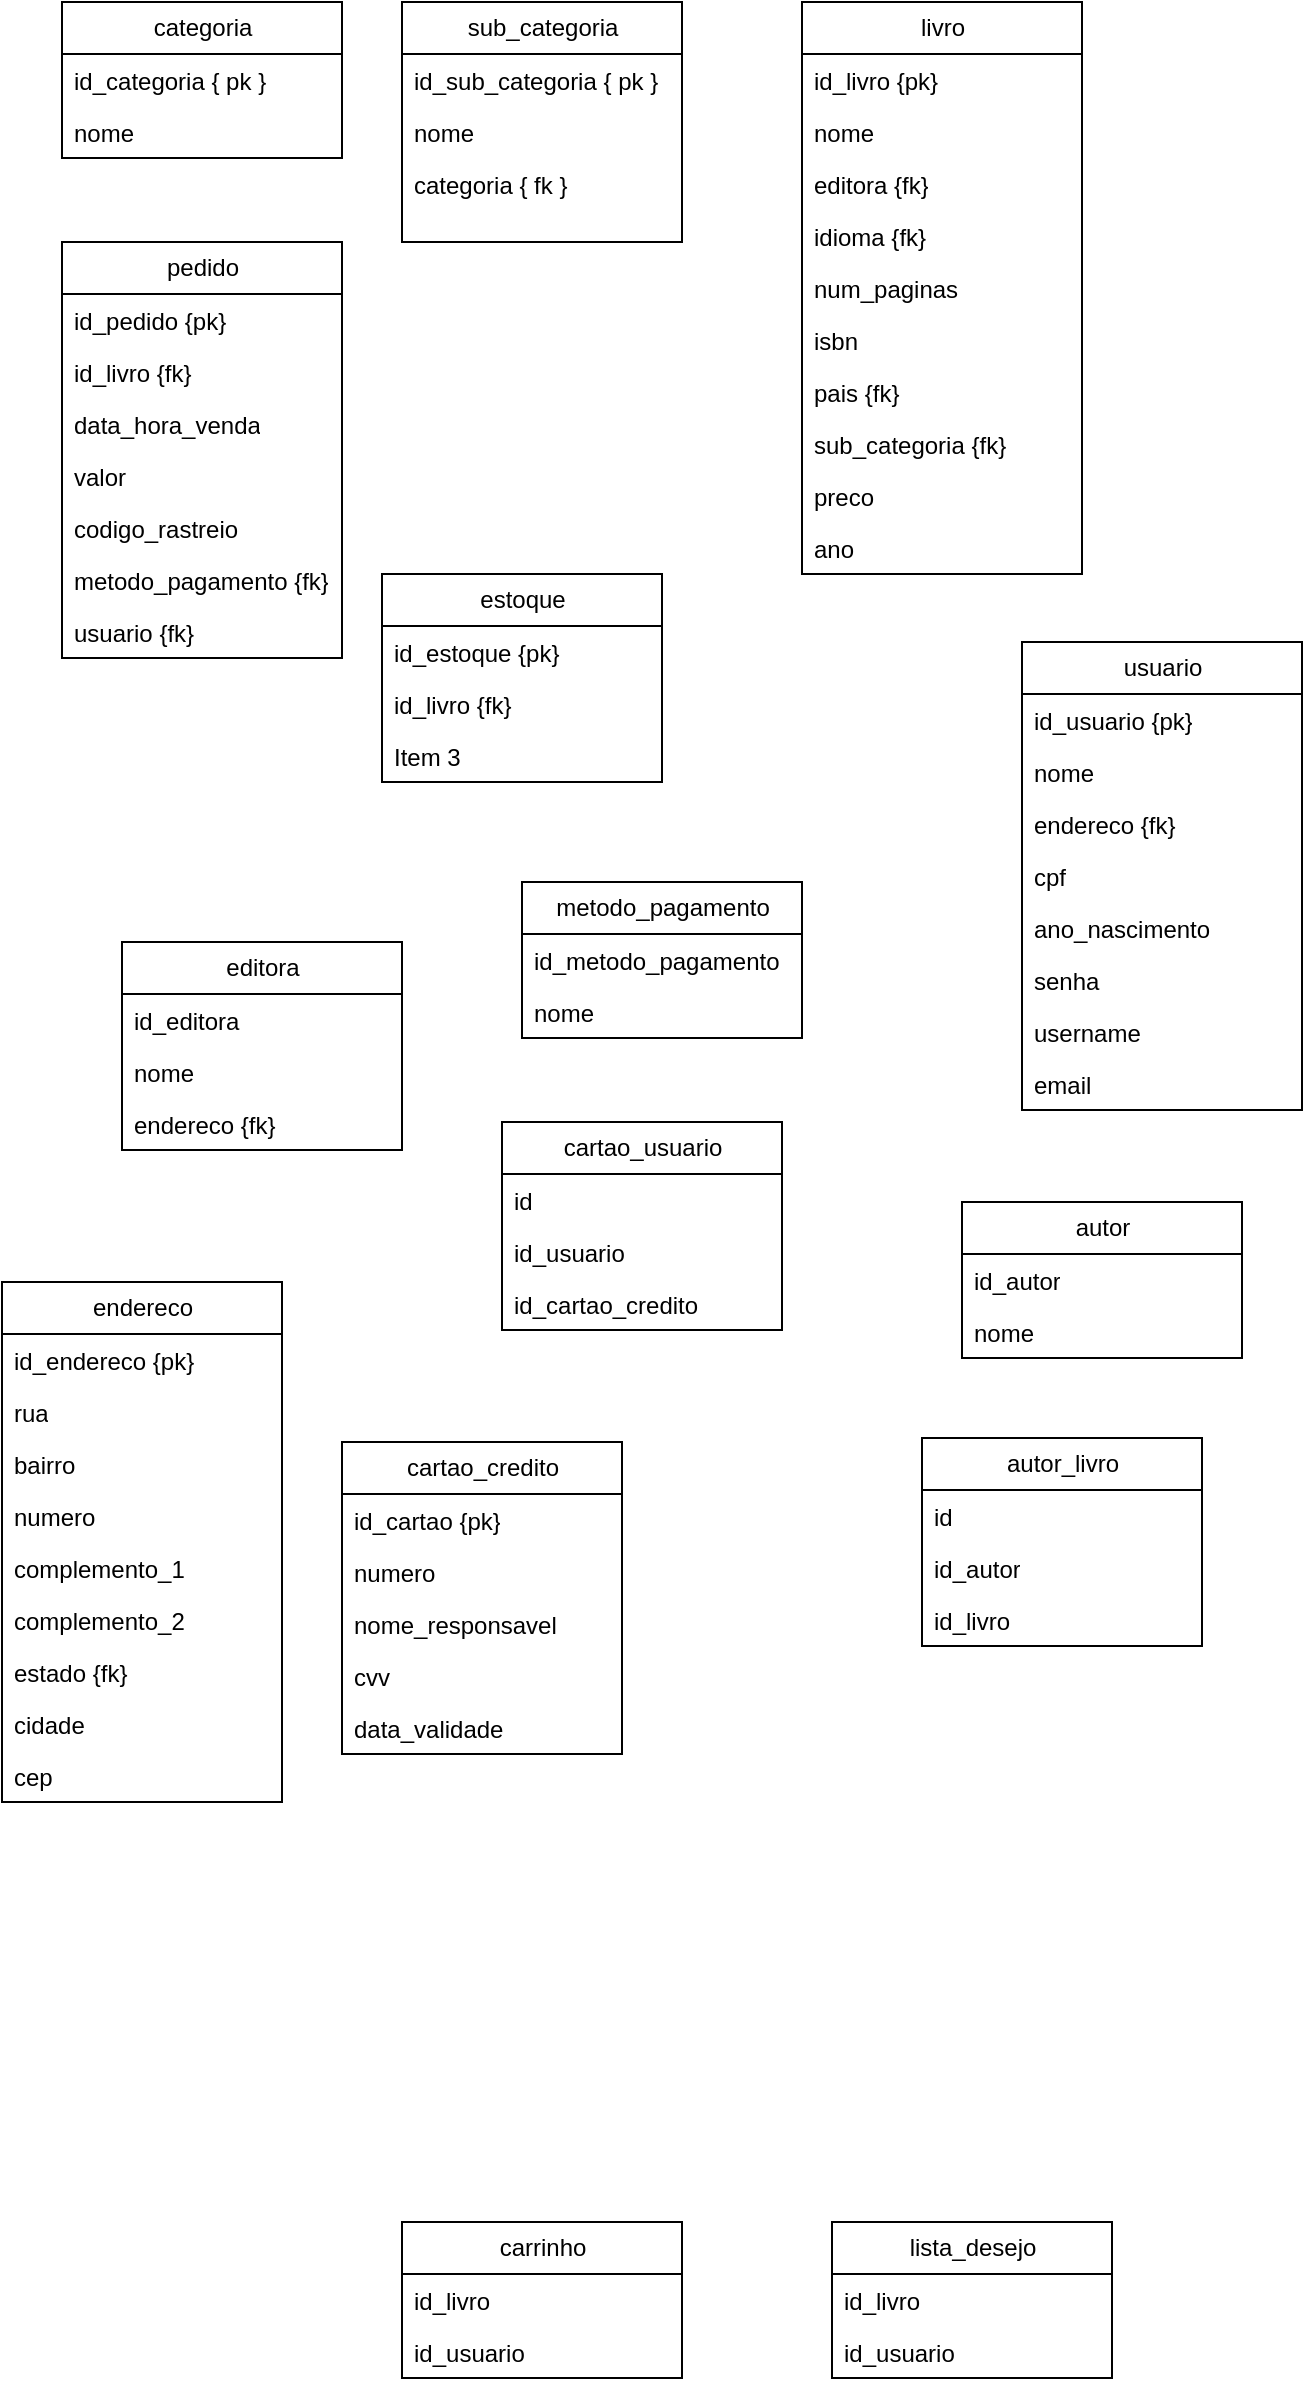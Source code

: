<mxfile>
    <diagram id="0e0ALjpJIKbY1RLnF94P" name="Page-1">
        <mxGraphModel dx="266" dy="523" grid="1" gridSize="10" guides="1" tooltips="1" connect="1" arrows="1" fold="1" page="1" pageScale="1" pageWidth="850" pageHeight="1100" math="0" shadow="0">
            <root>
                <mxCell id="0"/>
                <mxCell id="1" parent="0"/>
                <mxCell id="3" value="categoria" style="swimlane;fontStyle=0;childLayout=stackLayout;horizontal=1;startSize=26;fillColor=none;horizontalStack=0;resizeParent=1;resizeParentMax=0;resizeLast=0;collapsible=1;marginBottom=0;html=1;" parent="1" vertex="1">
                    <mxGeometry x="40" y="40" width="140" height="78" as="geometry"/>
                </mxCell>
                <mxCell id="4" value="id_categoria { pk }" style="text;strokeColor=none;fillColor=none;align=left;verticalAlign=top;spacingLeft=4;spacingRight=4;overflow=hidden;rotatable=0;points=[[0,0.5],[1,0.5]];portConstraint=eastwest;whiteSpace=wrap;html=1;" parent="3" vertex="1">
                    <mxGeometry y="26" width="140" height="26" as="geometry"/>
                </mxCell>
                <mxCell id="5" value="nome" style="text;strokeColor=none;fillColor=none;align=left;verticalAlign=top;spacingLeft=4;spacingRight=4;overflow=hidden;rotatable=0;points=[[0,0.5],[1,0.5]];portConstraint=eastwest;whiteSpace=wrap;html=1;" parent="3" vertex="1">
                    <mxGeometry y="52" width="140" height="26" as="geometry"/>
                </mxCell>
                <mxCell id="7" value="sub_categoria" style="swimlane;fontStyle=0;childLayout=stackLayout;horizontal=1;startSize=26;fillColor=none;horizontalStack=0;resizeParent=1;resizeParentMax=0;resizeLast=0;collapsible=1;marginBottom=0;html=1;" parent="1" vertex="1">
                    <mxGeometry x="210" y="40" width="140" height="120" as="geometry"/>
                </mxCell>
                <mxCell id="8" value="id_sub_categoria { pk }" style="text;strokeColor=none;fillColor=none;align=left;verticalAlign=top;spacingLeft=4;spacingRight=4;overflow=hidden;rotatable=0;points=[[0,0.5],[1,0.5]];portConstraint=eastwest;whiteSpace=wrap;html=1;" parent="7" vertex="1">
                    <mxGeometry y="26" width="140" height="26" as="geometry"/>
                </mxCell>
                <mxCell id="9" value="nome" style="text;strokeColor=none;fillColor=none;align=left;verticalAlign=top;spacingLeft=4;spacingRight=4;overflow=hidden;rotatable=0;points=[[0,0.5],[1,0.5]];portConstraint=eastwest;whiteSpace=wrap;html=1;" parent="7" vertex="1">
                    <mxGeometry y="52" width="140" height="26" as="geometry"/>
                </mxCell>
                <mxCell id="10" value="categoria { fk }" style="text;strokeColor=none;fillColor=none;align=left;verticalAlign=top;spacingLeft=4;spacingRight=4;overflow=hidden;rotatable=0;points=[[0,0.5],[1,0.5]];portConstraint=eastwest;whiteSpace=wrap;html=1;" parent="7" vertex="1">
                    <mxGeometry y="78" width="140" height="42" as="geometry"/>
                </mxCell>
                <mxCell id="11" value="livro" style="swimlane;fontStyle=0;childLayout=stackLayout;horizontal=1;startSize=26;fillColor=none;horizontalStack=0;resizeParent=1;resizeParentMax=0;resizeLast=0;collapsible=1;marginBottom=0;html=1;" vertex="1" parent="1">
                    <mxGeometry x="410" y="40" width="140" height="286" as="geometry"/>
                </mxCell>
                <mxCell id="16" value="id_livro {pk}" style="text;strokeColor=none;fillColor=none;align=left;verticalAlign=top;spacingLeft=4;spacingRight=4;overflow=hidden;rotatable=0;points=[[0,0.5],[1,0.5]];portConstraint=eastwest;whiteSpace=wrap;html=1;" vertex="1" parent="11">
                    <mxGeometry y="26" width="140" height="26" as="geometry"/>
                </mxCell>
                <mxCell id="12" value="nome" style="text;strokeColor=none;fillColor=none;align=left;verticalAlign=top;spacingLeft=4;spacingRight=4;overflow=hidden;rotatable=0;points=[[0,0.5],[1,0.5]];portConstraint=eastwest;whiteSpace=wrap;html=1;" vertex="1" parent="11">
                    <mxGeometry y="52" width="140" height="26" as="geometry"/>
                </mxCell>
                <mxCell id="13" value="editora {fk}" style="text;strokeColor=none;fillColor=none;align=left;verticalAlign=top;spacingLeft=4;spacingRight=4;overflow=hidden;rotatable=0;points=[[0,0.5],[1,0.5]];portConstraint=eastwest;whiteSpace=wrap;html=1;" vertex="1" parent="11">
                    <mxGeometry y="78" width="140" height="26" as="geometry"/>
                </mxCell>
                <mxCell id="14" value="idioma {fk}" style="text;strokeColor=none;fillColor=none;align=left;verticalAlign=top;spacingLeft=4;spacingRight=4;overflow=hidden;rotatable=0;points=[[0,0.5],[1,0.5]];portConstraint=eastwest;whiteSpace=wrap;html=1;" vertex="1" parent="11">
                    <mxGeometry y="104" width="140" height="26" as="geometry"/>
                </mxCell>
                <mxCell id="15" value="num_paginas" style="text;strokeColor=none;fillColor=none;align=left;verticalAlign=top;spacingLeft=4;spacingRight=4;overflow=hidden;rotatable=0;points=[[0,0.5],[1,0.5]];portConstraint=eastwest;whiteSpace=wrap;html=1;" vertex="1" parent="11">
                    <mxGeometry y="130" width="140" height="26" as="geometry"/>
                </mxCell>
                <mxCell id="17" value="isbn" style="text;strokeColor=none;fillColor=none;align=left;verticalAlign=top;spacingLeft=4;spacingRight=4;overflow=hidden;rotatable=0;points=[[0,0.5],[1,0.5]];portConstraint=eastwest;whiteSpace=wrap;html=1;" vertex="1" parent="11">
                    <mxGeometry y="156" width="140" height="26" as="geometry"/>
                </mxCell>
                <mxCell id="20" value="pais {fk}" style="text;strokeColor=none;fillColor=none;align=left;verticalAlign=top;spacingLeft=4;spacingRight=4;overflow=hidden;rotatable=0;points=[[0,0.5],[1,0.5]];portConstraint=eastwest;whiteSpace=wrap;html=1;" vertex="1" parent="11">
                    <mxGeometry y="182" width="140" height="26" as="geometry"/>
                </mxCell>
                <mxCell id="25" value="sub_categoria {fk}" style="text;strokeColor=none;fillColor=none;align=left;verticalAlign=top;spacingLeft=4;spacingRight=4;overflow=hidden;rotatable=0;points=[[0,0.5],[1,0.5]];portConstraint=eastwest;whiteSpace=wrap;html=1;" vertex="1" parent="11">
                    <mxGeometry y="208" width="140" height="26" as="geometry"/>
                </mxCell>
                <mxCell id="29" value="preco" style="text;strokeColor=none;fillColor=none;align=left;verticalAlign=top;spacingLeft=4;spacingRight=4;overflow=hidden;rotatable=0;points=[[0,0.5],[1,0.5]];portConstraint=eastwest;whiteSpace=wrap;html=1;" vertex="1" parent="11">
                    <mxGeometry y="234" width="140" height="26" as="geometry"/>
                </mxCell>
                <mxCell id="43" value="ano" style="text;strokeColor=none;fillColor=none;align=left;verticalAlign=top;spacingLeft=4;spacingRight=4;overflow=hidden;rotatable=0;points=[[0,0.5],[1,0.5]];portConstraint=eastwest;whiteSpace=wrap;html=1;" vertex="1" parent="11">
                    <mxGeometry y="260" width="140" height="26" as="geometry"/>
                </mxCell>
                <mxCell id="21" value="pedido" style="swimlane;fontStyle=0;childLayout=stackLayout;horizontal=1;startSize=26;fillColor=none;horizontalStack=0;resizeParent=1;resizeParentMax=0;resizeLast=0;collapsible=1;marginBottom=0;html=1;" vertex="1" parent="1">
                    <mxGeometry x="40" y="160" width="140" height="208" as="geometry"/>
                </mxCell>
                <mxCell id="24" value="id_pedido {pk}" style="text;strokeColor=none;fillColor=none;align=left;verticalAlign=top;spacingLeft=4;spacingRight=4;overflow=hidden;rotatable=0;points=[[0,0.5],[1,0.5]];portConstraint=eastwest;whiteSpace=wrap;html=1;" vertex="1" parent="21">
                    <mxGeometry y="26" width="140" height="26" as="geometry"/>
                </mxCell>
                <mxCell id="22" value="id_livro {fk}" style="text;strokeColor=none;fillColor=none;align=left;verticalAlign=top;spacingLeft=4;spacingRight=4;overflow=hidden;rotatable=0;points=[[0,0.5],[1,0.5]];portConstraint=eastwest;whiteSpace=wrap;html=1;" vertex="1" parent="21">
                    <mxGeometry y="52" width="140" height="26" as="geometry"/>
                </mxCell>
                <mxCell id="23" value="data_hora_venda" style="text;strokeColor=none;fillColor=none;align=left;verticalAlign=top;spacingLeft=4;spacingRight=4;overflow=hidden;rotatable=0;points=[[0,0.5],[1,0.5]];portConstraint=eastwest;whiteSpace=wrap;html=1;" vertex="1" parent="21">
                    <mxGeometry y="78" width="140" height="26" as="geometry"/>
                </mxCell>
                <mxCell id="26" value="valor" style="text;strokeColor=none;fillColor=none;align=left;verticalAlign=top;spacingLeft=4;spacingRight=4;overflow=hidden;rotatable=0;points=[[0,0.5],[1,0.5]];portConstraint=eastwest;whiteSpace=wrap;html=1;" vertex="1" parent="21">
                    <mxGeometry y="104" width="140" height="26" as="geometry"/>
                </mxCell>
                <mxCell id="27" value="codigo_rastreio" style="text;strokeColor=none;fillColor=none;align=left;verticalAlign=top;spacingLeft=4;spacingRight=4;overflow=hidden;rotatable=0;points=[[0,0.5],[1,0.5]];portConstraint=eastwest;whiteSpace=wrap;html=1;" vertex="1" parent="21">
                    <mxGeometry y="130" width="140" height="26" as="geometry"/>
                </mxCell>
                <mxCell id="28" value="metodo_pagamento {fk}" style="text;strokeColor=none;fillColor=none;align=left;verticalAlign=top;spacingLeft=4;spacingRight=4;overflow=hidden;rotatable=0;points=[[0,0.5],[1,0.5]];portConstraint=eastwest;whiteSpace=wrap;html=1;" vertex="1" parent="21">
                    <mxGeometry y="156" width="140" height="26" as="geometry"/>
                </mxCell>
                <mxCell id="38" value="usuario {fk}" style="text;strokeColor=none;fillColor=none;align=left;verticalAlign=top;spacingLeft=4;spacingRight=4;overflow=hidden;rotatable=0;points=[[0,0.5],[1,0.5]];portConstraint=eastwest;whiteSpace=wrap;html=1;" vertex="1" parent="21">
                    <mxGeometry y="182" width="140" height="26" as="geometry"/>
                </mxCell>
                <mxCell id="30" value="estoque" style="swimlane;fontStyle=0;childLayout=stackLayout;horizontal=1;startSize=26;fillColor=none;horizontalStack=0;resizeParent=1;resizeParentMax=0;resizeLast=0;collapsible=1;marginBottom=0;html=1;" vertex="1" parent="1">
                    <mxGeometry x="200" y="326" width="140" height="104" as="geometry"/>
                </mxCell>
                <mxCell id="31" value="id_estoque {pk}" style="text;strokeColor=none;fillColor=none;align=left;verticalAlign=top;spacingLeft=4;spacingRight=4;overflow=hidden;rotatable=0;points=[[0,0.5],[1,0.5]];portConstraint=eastwest;whiteSpace=wrap;html=1;" vertex="1" parent="30">
                    <mxGeometry y="26" width="140" height="26" as="geometry"/>
                </mxCell>
                <mxCell id="32" value="id_livro {fk}" style="text;strokeColor=none;fillColor=none;align=left;verticalAlign=top;spacingLeft=4;spacingRight=4;overflow=hidden;rotatable=0;points=[[0,0.5],[1,0.5]];portConstraint=eastwest;whiteSpace=wrap;html=1;" vertex="1" parent="30">
                    <mxGeometry y="52" width="140" height="26" as="geometry"/>
                </mxCell>
                <mxCell id="33" value="Item 3" style="text;strokeColor=none;fillColor=none;align=left;verticalAlign=top;spacingLeft=4;spacingRight=4;overflow=hidden;rotatable=0;points=[[0,0.5],[1,0.5]];portConstraint=eastwest;whiteSpace=wrap;html=1;" vertex="1" parent="30">
                    <mxGeometry y="78" width="140" height="26" as="geometry"/>
                </mxCell>
                <mxCell id="34" value="metodo_pagamento" style="swimlane;fontStyle=0;childLayout=stackLayout;horizontal=1;startSize=26;fillColor=none;horizontalStack=0;resizeParent=1;resizeParentMax=0;resizeLast=0;collapsible=1;marginBottom=0;html=1;" vertex="1" parent="1">
                    <mxGeometry x="270" y="480" width="140" height="78" as="geometry"/>
                </mxCell>
                <mxCell id="35" value="id_metodo_pagamento" style="text;strokeColor=none;fillColor=none;align=left;verticalAlign=top;spacingLeft=4;spacingRight=4;overflow=hidden;rotatable=0;points=[[0,0.5],[1,0.5]];portConstraint=eastwest;whiteSpace=wrap;html=1;" vertex="1" parent="34">
                    <mxGeometry y="26" width="140" height="26" as="geometry"/>
                </mxCell>
                <mxCell id="36" value="nome" style="text;strokeColor=none;fillColor=none;align=left;verticalAlign=top;spacingLeft=4;spacingRight=4;overflow=hidden;rotatable=0;points=[[0,0.5],[1,0.5]];portConstraint=eastwest;whiteSpace=wrap;html=1;" vertex="1" parent="34">
                    <mxGeometry y="52" width="140" height="26" as="geometry"/>
                </mxCell>
                <mxCell id="39" value="editora" style="swimlane;fontStyle=0;childLayout=stackLayout;horizontal=1;startSize=26;fillColor=none;horizontalStack=0;resizeParent=1;resizeParentMax=0;resizeLast=0;collapsible=1;marginBottom=0;html=1;" vertex="1" parent="1">
                    <mxGeometry x="70" y="510" width="140" height="104" as="geometry"/>
                </mxCell>
                <mxCell id="40" value="id_editora" style="text;strokeColor=none;fillColor=none;align=left;verticalAlign=top;spacingLeft=4;spacingRight=4;overflow=hidden;rotatable=0;points=[[0,0.5],[1,0.5]];portConstraint=eastwest;whiteSpace=wrap;html=1;" vertex="1" parent="39">
                    <mxGeometry y="26" width="140" height="26" as="geometry"/>
                </mxCell>
                <mxCell id="41" value="nome" style="text;strokeColor=none;fillColor=none;align=left;verticalAlign=top;spacingLeft=4;spacingRight=4;overflow=hidden;rotatable=0;points=[[0,0.5],[1,0.5]];portConstraint=eastwest;whiteSpace=wrap;html=1;" vertex="1" parent="39">
                    <mxGeometry y="52" width="140" height="26" as="geometry"/>
                </mxCell>
                <mxCell id="44" value="endereco {fk}" style="text;strokeColor=none;fillColor=none;align=left;verticalAlign=top;spacingLeft=4;spacingRight=4;overflow=hidden;rotatable=0;points=[[0,0.5],[1,0.5]];portConstraint=eastwest;whiteSpace=wrap;html=1;" vertex="1" parent="39">
                    <mxGeometry y="78" width="140" height="26" as="geometry"/>
                </mxCell>
                <mxCell id="45" value="usuario" style="swimlane;fontStyle=0;childLayout=stackLayout;horizontal=1;startSize=26;fillColor=none;horizontalStack=0;resizeParent=1;resizeParentMax=0;resizeLast=0;collapsible=1;marginBottom=0;html=1;" vertex="1" parent="1">
                    <mxGeometry x="520" y="360" width="140" height="234" as="geometry"/>
                </mxCell>
                <mxCell id="46" value="id_usuario {pk}" style="text;strokeColor=none;fillColor=none;align=left;verticalAlign=top;spacingLeft=4;spacingRight=4;overflow=hidden;rotatable=0;points=[[0,0.5],[1,0.5]];portConstraint=eastwest;whiteSpace=wrap;html=1;" vertex="1" parent="45">
                    <mxGeometry y="26" width="140" height="26" as="geometry"/>
                </mxCell>
                <mxCell id="47" value="nome" style="text;strokeColor=none;fillColor=none;align=left;verticalAlign=top;spacingLeft=4;spacingRight=4;overflow=hidden;rotatable=0;points=[[0,0.5],[1,0.5]];portConstraint=eastwest;whiteSpace=wrap;html=1;" vertex="1" parent="45">
                    <mxGeometry y="52" width="140" height="26" as="geometry"/>
                </mxCell>
                <mxCell id="53" value="endereco {fk}" style="text;strokeColor=none;fillColor=none;align=left;verticalAlign=top;spacingLeft=4;spacingRight=4;overflow=hidden;rotatable=0;points=[[0,0.5],[1,0.5]];portConstraint=eastwest;whiteSpace=wrap;html=1;" vertex="1" parent="45">
                    <mxGeometry y="78" width="140" height="26" as="geometry"/>
                </mxCell>
                <mxCell id="48" value="cpf" style="text;strokeColor=none;fillColor=none;align=left;verticalAlign=top;spacingLeft=4;spacingRight=4;overflow=hidden;rotatable=0;points=[[0,0.5],[1,0.5]];portConstraint=eastwest;whiteSpace=wrap;html=1;" vertex="1" parent="45">
                    <mxGeometry y="104" width="140" height="26" as="geometry"/>
                </mxCell>
                <mxCell id="56" value="ano_nascimento" style="text;strokeColor=none;fillColor=none;align=left;verticalAlign=top;spacingLeft=4;spacingRight=4;overflow=hidden;rotatable=0;points=[[0,0.5],[1,0.5]];portConstraint=eastwest;whiteSpace=wrap;html=1;" vertex="1" parent="45">
                    <mxGeometry y="130" width="140" height="26" as="geometry"/>
                </mxCell>
                <mxCell id="62" value="senha" style="text;strokeColor=none;fillColor=none;align=left;verticalAlign=top;spacingLeft=4;spacingRight=4;overflow=hidden;rotatable=0;points=[[0,0.5],[1,0.5]];portConstraint=eastwest;whiteSpace=wrap;html=1;" vertex="1" parent="45">
                    <mxGeometry y="156" width="140" height="26" as="geometry"/>
                </mxCell>
                <mxCell id="59" value="username" style="text;strokeColor=none;fillColor=none;align=left;verticalAlign=top;spacingLeft=4;spacingRight=4;overflow=hidden;rotatable=0;points=[[0,0.5],[1,0.5]];portConstraint=eastwest;whiteSpace=wrap;html=1;" vertex="1" parent="45">
                    <mxGeometry y="182" width="140" height="26" as="geometry"/>
                </mxCell>
                <mxCell id="67" value="email" style="text;strokeColor=none;fillColor=none;align=left;verticalAlign=top;spacingLeft=4;spacingRight=4;overflow=hidden;rotatable=0;points=[[0,0.5],[1,0.5]];portConstraint=eastwest;whiteSpace=wrap;html=1;" vertex="1" parent="45">
                    <mxGeometry y="208" width="140" height="26" as="geometry"/>
                </mxCell>
                <mxCell id="49" value="endereco" style="swimlane;fontStyle=0;childLayout=stackLayout;horizontal=1;startSize=26;fillColor=none;horizontalStack=0;resizeParent=1;resizeParentMax=0;resizeLast=0;collapsible=1;marginBottom=0;html=1;" vertex="1" parent="1">
                    <mxGeometry x="10" y="680" width="140" height="260" as="geometry"/>
                </mxCell>
                <mxCell id="50" value="id_endereco {pk}" style="text;strokeColor=none;fillColor=none;align=left;verticalAlign=top;spacingLeft=4;spacingRight=4;overflow=hidden;rotatable=0;points=[[0,0.5],[1,0.5]];portConstraint=eastwest;whiteSpace=wrap;html=1;" vertex="1" parent="49">
                    <mxGeometry y="26" width="140" height="26" as="geometry"/>
                </mxCell>
                <mxCell id="51" value="rua" style="text;strokeColor=none;fillColor=none;align=left;verticalAlign=top;spacingLeft=4;spacingRight=4;overflow=hidden;rotatable=0;points=[[0,0.5],[1,0.5]];portConstraint=eastwest;whiteSpace=wrap;html=1;" vertex="1" parent="49">
                    <mxGeometry y="52" width="140" height="26" as="geometry"/>
                </mxCell>
                <mxCell id="52" value="bairro" style="text;strokeColor=none;fillColor=none;align=left;verticalAlign=top;spacingLeft=4;spacingRight=4;overflow=hidden;rotatable=0;points=[[0,0.5],[1,0.5]];portConstraint=eastwest;whiteSpace=wrap;html=1;" vertex="1" parent="49">
                    <mxGeometry y="78" width="140" height="26" as="geometry"/>
                </mxCell>
                <mxCell id="54" value="numero" style="text;strokeColor=none;fillColor=none;align=left;verticalAlign=top;spacingLeft=4;spacingRight=4;overflow=hidden;rotatable=0;points=[[0,0.5],[1,0.5]];portConstraint=eastwest;whiteSpace=wrap;html=1;" vertex="1" parent="49">
                    <mxGeometry y="104" width="140" height="26" as="geometry"/>
                </mxCell>
                <mxCell id="55" value="complemento_1" style="text;strokeColor=none;fillColor=none;align=left;verticalAlign=top;spacingLeft=4;spacingRight=4;overflow=hidden;rotatable=0;points=[[0,0.5],[1,0.5]];portConstraint=eastwest;whiteSpace=wrap;html=1;" vertex="1" parent="49">
                    <mxGeometry y="130" width="140" height="26" as="geometry"/>
                </mxCell>
                <mxCell id="57" value="complemento_2" style="text;strokeColor=none;fillColor=none;align=left;verticalAlign=top;spacingLeft=4;spacingRight=4;overflow=hidden;rotatable=0;points=[[0,0.5],[1,0.5]];portConstraint=eastwest;whiteSpace=wrap;html=1;" vertex="1" parent="49">
                    <mxGeometry y="156" width="140" height="26" as="geometry"/>
                </mxCell>
                <mxCell id="58" value="estado {fk}" style="text;strokeColor=none;fillColor=none;align=left;verticalAlign=top;spacingLeft=4;spacingRight=4;overflow=hidden;rotatable=0;points=[[0,0.5],[1,0.5]];portConstraint=eastwest;whiteSpace=wrap;html=1;" vertex="1" parent="49">
                    <mxGeometry y="182" width="140" height="26" as="geometry"/>
                </mxCell>
                <mxCell id="60" value="cidade" style="text;strokeColor=none;fillColor=none;align=left;verticalAlign=top;spacingLeft=4;spacingRight=4;overflow=hidden;rotatable=0;points=[[0,0.5],[1,0.5]];portConstraint=eastwest;whiteSpace=wrap;html=1;" vertex="1" parent="49">
                    <mxGeometry y="208" width="140" height="26" as="geometry"/>
                </mxCell>
                <mxCell id="61" value="cep" style="text;strokeColor=none;fillColor=none;align=left;verticalAlign=top;spacingLeft=4;spacingRight=4;overflow=hidden;rotatable=0;points=[[0,0.5],[1,0.5]];portConstraint=eastwest;whiteSpace=wrap;html=1;" vertex="1" parent="49">
                    <mxGeometry y="234" width="140" height="26" as="geometry"/>
                </mxCell>
                <mxCell id="63" value="cartao_credito" style="swimlane;fontStyle=0;childLayout=stackLayout;horizontal=1;startSize=26;fillColor=none;horizontalStack=0;resizeParent=1;resizeParentMax=0;resizeLast=0;collapsible=1;marginBottom=0;html=1;" vertex="1" parent="1">
                    <mxGeometry x="180" y="760" width="140" height="156" as="geometry"/>
                </mxCell>
                <mxCell id="66" value="id_cartao {pk}" style="text;strokeColor=none;fillColor=none;align=left;verticalAlign=top;spacingLeft=4;spacingRight=4;overflow=hidden;rotatable=0;points=[[0,0.5],[1,0.5]];portConstraint=eastwest;whiteSpace=wrap;html=1;" vertex="1" parent="63">
                    <mxGeometry y="26" width="140" height="26" as="geometry"/>
                </mxCell>
                <mxCell id="64" value="numero" style="text;strokeColor=none;fillColor=none;align=left;verticalAlign=top;spacingLeft=4;spacingRight=4;overflow=hidden;rotatable=0;points=[[0,0.5],[1,0.5]];portConstraint=eastwest;whiteSpace=wrap;html=1;" vertex="1" parent="63">
                    <mxGeometry y="52" width="140" height="26" as="geometry"/>
                </mxCell>
                <mxCell id="65" value="nome_responsavel" style="text;strokeColor=none;fillColor=none;align=left;verticalAlign=top;spacingLeft=4;spacingRight=4;overflow=hidden;rotatable=0;points=[[0,0.5],[1,0.5]];portConstraint=eastwest;whiteSpace=wrap;html=1;" vertex="1" parent="63">
                    <mxGeometry y="78" width="140" height="26" as="geometry"/>
                </mxCell>
                <mxCell id="74" value="cvv" style="text;strokeColor=none;fillColor=none;align=left;verticalAlign=top;spacingLeft=4;spacingRight=4;overflow=hidden;rotatable=0;points=[[0,0.5],[1,0.5]];portConstraint=eastwest;whiteSpace=wrap;html=1;" vertex="1" parent="63">
                    <mxGeometry y="104" width="140" height="26" as="geometry"/>
                </mxCell>
                <mxCell id="75" value="data_validade" style="text;strokeColor=none;fillColor=none;align=left;verticalAlign=top;spacingLeft=4;spacingRight=4;overflow=hidden;rotatable=0;points=[[0,0.5],[1,0.5]];portConstraint=eastwest;whiteSpace=wrap;html=1;" vertex="1" parent="63">
                    <mxGeometry y="130" width="140" height="26" as="geometry"/>
                </mxCell>
                <mxCell id="69" value="cartao_usuario" style="swimlane;fontStyle=0;childLayout=stackLayout;horizontal=1;startSize=26;fillColor=none;horizontalStack=0;resizeParent=1;resizeParentMax=0;resizeLast=0;collapsible=1;marginBottom=0;html=1;" vertex="1" parent="1">
                    <mxGeometry x="260" y="600" width="140" height="104" as="geometry"/>
                </mxCell>
                <mxCell id="70" value="id" style="text;strokeColor=none;fillColor=none;align=left;verticalAlign=top;spacingLeft=4;spacingRight=4;overflow=hidden;rotatable=0;points=[[0,0.5],[1,0.5]];portConstraint=eastwest;whiteSpace=wrap;html=1;" vertex="1" parent="69">
                    <mxGeometry y="26" width="140" height="26" as="geometry"/>
                </mxCell>
                <mxCell id="71" value="id_usuario" style="text;strokeColor=none;fillColor=none;align=left;verticalAlign=top;spacingLeft=4;spacingRight=4;overflow=hidden;rotatable=0;points=[[0,0.5],[1,0.5]];portConstraint=eastwest;whiteSpace=wrap;html=1;" vertex="1" parent="69">
                    <mxGeometry y="52" width="140" height="26" as="geometry"/>
                </mxCell>
                <mxCell id="72" value="id_cartao_credito" style="text;strokeColor=none;fillColor=none;align=left;verticalAlign=top;spacingLeft=4;spacingRight=4;overflow=hidden;rotatable=0;points=[[0,0.5],[1,0.5]];portConstraint=eastwest;whiteSpace=wrap;html=1;" vertex="1" parent="69">
                    <mxGeometry y="78" width="140" height="26" as="geometry"/>
                </mxCell>
                <mxCell id="76" value="autor" style="swimlane;fontStyle=0;childLayout=stackLayout;horizontal=1;startSize=26;fillColor=none;horizontalStack=0;resizeParent=1;resizeParentMax=0;resizeLast=0;collapsible=1;marginBottom=0;html=1;" vertex="1" parent="1">
                    <mxGeometry x="490" y="640" width="140" height="78" as="geometry"/>
                </mxCell>
                <mxCell id="77" value="id_autor" style="text;strokeColor=none;fillColor=none;align=left;verticalAlign=top;spacingLeft=4;spacingRight=4;overflow=hidden;rotatable=0;points=[[0,0.5],[1,0.5]];portConstraint=eastwest;whiteSpace=wrap;html=1;" vertex="1" parent="76">
                    <mxGeometry y="26" width="140" height="26" as="geometry"/>
                </mxCell>
                <mxCell id="78" value="nome" style="text;strokeColor=none;fillColor=none;align=left;verticalAlign=top;spacingLeft=4;spacingRight=4;overflow=hidden;rotatable=0;points=[[0,0.5],[1,0.5]];portConstraint=eastwest;whiteSpace=wrap;html=1;" vertex="1" parent="76">
                    <mxGeometry y="52" width="140" height="26" as="geometry"/>
                </mxCell>
                <mxCell id="80" value="carrinho" style="swimlane;fontStyle=0;childLayout=stackLayout;horizontal=1;startSize=26;fillColor=none;horizontalStack=0;resizeParent=1;resizeParentMax=0;resizeLast=0;collapsible=1;marginBottom=0;html=1;" vertex="1" parent="1">
                    <mxGeometry x="210" y="1150" width="140" height="78" as="geometry"/>
                </mxCell>
                <mxCell id="82" value="id_livro" style="text;strokeColor=none;fillColor=none;align=left;verticalAlign=top;spacingLeft=4;spacingRight=4;overflow=hidden;rotatable=0;points=[[0,0.5],[1,0.5]];portConstraint=eastwest;whiteSpace=wrap;html=1;" vertex="1" parent="80">
                    <mxGeometry y="26" width="140" height="26" as="geometry"/>
                </mxCell>
                <mxCell id="83" value="id_usuario" style="text;strokeColor=none;fillColor=none;align=left;verticalAlign=top;spacingLeft=4;spacingRight=4;overflow=hidden;rotatable=0;points=[[0,0.5],[1,0.5]];portConstraint=eastwest;whiteSpace=wrap;html=1;" vertex="1" parent="80">
                    <mxGeometry y="52" width="140" height="26" as="geometry"/>
                </mxCell>
                <mxCell id="85" value="autor_livro" style="swimlane;fontStyle=0;childLayout=stackLayout;horizontal=1;startSize=26;fillColor=none;horizontalStack=0;resizeParent=1;resizeParentMax=0;resizeLast=0;collapsible=1;marginBottom=0;html=1;" vertex="1" parent="1">
                    <mxGeometry x="470" y="758" width="140" height="104" as="geometry"/>
                </mxCell>
                <mxCell id="86" value="id" style="text;strokeColor=none;fillColor=none;align=left;verticalAlign=top;spacingLeft=4;spacingRight=4;overflow=hidden;rotatable=0;points=[[0,0.5],[1,0.5]];portConstraint=eastwest;whiteSpace=wrap;html=1;" vertex="1" parent="85">
                    <mxGeometry y="26" width="140" height="26" as="geometry"/>
                </mxCell>
                <mxCell id="87" value="id_autor" style="text;strokeColor=none;fillColor=none;align=left;verticalAlign=top;spacingLeft=4;spacingRight=4;overflow=hidden;rotatable=0;points=[[0,0.5],[1,0.5]];portConstraint=eastwest;whiteSpace=wrap;html=1;" vertex="1" parent="85">
                    <mxGeometry y="52" width="140" height="26" as="geometry"/>
                </mxCell>
                <mxCell id="88" value="id_livro" style="text;strokeColor=none;fillColor=none;align=left;verticalAlign=top;spacingLeft=4;spacingRight=4;overflow=hidden;rotatable=0;points=[[0,0.5],[1,0.5]];portConstraint=eastwest;whiteSpace=wrap;html=1;" vertex="1" parent="85">
                    <mxGeometry y="78" width="140" height="26" as="geometry"/>
                </mxCell>
                <mxCell id="89" value="lista_desejo" style="swimlane;fontStyle=0;childLayout=stackLayout;horizontal=1;startSize=26;fillColor=none;horizontalStack=0;resizeParent=1;resizeParentMax=0;resizeLast=0;collapsible=1;marginBottom=0;html=1;" vertex="1" parent="1">
                    <mxGeometry x="425" y="1150" width="140" height="78" as="geometry"/>
                </mxCell>
                <mxCell id="90" value="id_livro" style="text;strokeColor=none;fillColor=none;align=left;verticalAlign=top;spacingLeft=4;spacingRight=4;overflow=hidden;rotatable=0;points=[[0,0.5],[1,0.5]];portConstraint=eastwest;whiteSpace=wrap;html=1;" vertex="1" parent="89">
                    <mxGeometry y="26" width="140" height="26" as="geometry"/>
                </mxCell>
                <mxCell id="91" value="id_usuario" style="text;strokeColor=none;fillColor=none;align=left;verticalAlign=top;spacingLeft=4;spacingRight=4;overflow=hidden;rotatable=0;points=[[0,0.5],[1,0.5]];portConstraint=eastwest;whiteSpace=wrap;html=1;" vertex="1" parent="89">
                    <mxGeometry y="52" width="140" height="26" as="geometry"/>
                </mxCell>
            </root>
        </mxGraphModel>
    </diagram>
</mxfile>